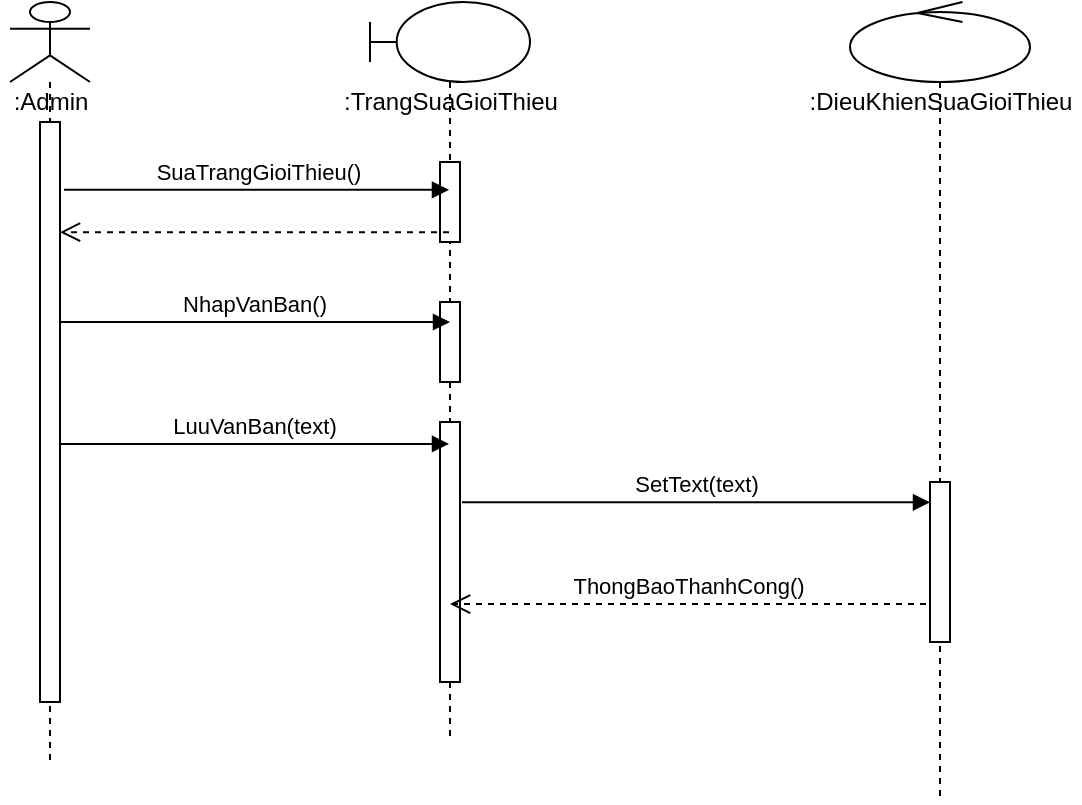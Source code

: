 <mxfile version="13.10.9" type="device"><diagram id="rX9NOOQTpsZj0fc1xjRS" name="Page-1"><mxGraphModel dx="1038" dy="575" grid="1" gridSize="10" guides="1" tooltips="1" connect="1" arrows="1" fold="1" page="1" pageScale="1" pageWidth="850" pageHeight="1100" math="0" shadow="0"><root><mxCell id="0"/><mxCell id="1" parent="0"/><mxCell id="0OJc4RMlYfGs7hthxQKW-1" value="" style="shape=umlLifeline;participant=umlActor;perimeter=lifelinePerimeter;whiteSpace=wrap;html=1;container=1;collapsible=0;recursiveResize=0;verticalAlign=top;spacingTop=36;outlineConnect=0;" vertex="1" parent="1"><mxGeometry x="70" y="30" width="40" height="380" as="geometry"/></mxCell><mxCell id="0OJc4RMlYfGs7hthxQKW-5" value="" style="html=1;points=[];perimeter=orthogonalPerimeter;" vertex="1" parent="0OJc4RMlYfGs7hthxQKW-1"><mxGeometry x="15" y="60" width="10" height="290" as="geometry"/></mxCell><mxCell id="0OJc4RMlYfGs7hthxQKW-3" value="" style="shape=umlLifeline;participant=umlBoundary;perimeter=lifelinePerimeter;whiteSpace=wrap;html=1;container=1;collapsible=0;recursiveResize=0;verticalAlign=top;spacingTop=36;outlineConnect=0;" vertex="1" parent="1"><mxGeometry x="250" y="30" width="80" height="370" as="geometry"/></mxCell><mxCell id="0OJc4RMlYfGs7hthxQKW-6" value="" style="html=1;points=[];perimeter=orthogonalPerimeter;" vertex="1" parent="0OJc4RMlYfGs7hthxQKW-3"><mxGeometry x="35" y="80" width="10" height="40" as="geometry"/></mxCell><mxCell id="0OJc4RMlYfGs7hthxQKW-9" value="" style="html=1;points=[];perimeter=orthogonalPerimeter;" vertex="1" parent="0OJc4RMlYfGs7hthxQKW-3"><mxGeometry x="35" y="150" width="10" height="40" as="geometry"/></mxCell><mxCell id="0OJc4RMlYfGs7hthxQKW-11" value="" style="html=1;points=[];perimeter=orthogonalPerimeter;" vertex="1" parent="0OJc4RMlYfGs7hthxQKW-3"><mxGeometry x="35" y="210" width="10" height="130" as="geometry"/></mxCell><mxCell id="0OJc4RMlYfGs7hthxQKW-4" value="" style="shape=umlLifeline;participant=umlControl;perimeter=lifelinePerimeter;whiteSpace=wrap;html=1;container=1;collapsible=0;recursiveResize=0;verticalAlign=top;spacingTop=36;outlineConnect=0;" vertex="1" parent="1"><mxGeometry x="490" y="30" width="90" height="400" as="geometry"/></mxCell><mxCell id="0OJc4RMlYfGs7hthxQKW-13" value="" style="html=1;points=[];perimeter=orthogonalPerimeter;" vertex="1" parent="0OJc4RMlYfGs7hthxQKW-4"><mxGeometry x="40" y="240" width="10" height="80" as="geometry"/></mxCell><mxCell id="0OJc4RMlYfGs7hthxQKW-7" value="SuaTrangGioiThieu()" style="html=1;verticalAlign=bottom;endArrow=block;exitX=1.2;exitY=0.117;exitDx=0;exitDy=0;exitPerimeter=0;" edge="1" parent="1" source="0OJc4RMlYfGs7hthxQKW-5" target="0OJc4RMlYfGs7hthxQKW-3"><mxGeometry width="80" relative="1" as="geometry"><mxPoint x="380" y="300" as="sourcePoint"/><mxPoint x="460" y="300" as="targetPoint"/></mxGeometry></mxCell><mxCell id="0OJc4RMlYfGs7hthxQKW-8" value="" style="html=1;verticalAlign=bottom;endArrow=open;dashed=1;endSize=8;entryX=1;entryY=0.19;entryDx=0;entryDy=0;entryPerimeter=0;" edge="1" parent="1" source="0OJc4RMlYfGs7hthxQKW-3" target="0OJc4RMlYfGs7hthxQKW-5"><mxGeometry relative="1" as="geometry"><mxPoint x="460" y="300" as="sourcePoint"/><mxPoint x="380" y="300" as="targetPoint"/></mxGeometry></mxCell><mxCell id="0OJc4RMlYfGs7hthxQKW-10" value="NhapVanBan()" style="html=1;verticalAlign=bottom;endArrow=block;exitX=1;exitY=0.345;exitDx=0;exitDy=0;exitPerimeter=0;" edge="1" parent="1" source="0OJc4RMlYfGs7hthxQKW-5"><mxGeometry width="80" relative="1" as="geometry"><mxPoint x="380" y="300" as="sourcePoint"/><mxPoint x="290" y="190" as="targetPoint"/></mxGeometry></mxCell><mxCell id="0OJc4RMlYfGs7hthxQKW-12" value="LuuVanBan(text)" style="html=1;verticalAlign=bottom;endArrow=block;exitX=1;exitY=0.555;exitDx=0;exitDy=0;exitPerimeter=0;" edge="1" parent="1" source="0OJc4RMlYfGs7hthxQKW-5" target="0OJc4RMlYfGs7hthxQKW-3"><mxGeometry width="80" relative="1" as="geometry"><mxPoint x="380" y="300" as="sourcePoint"/><mxPoint x="460" y="300" as="targetPoint"/></mxGeometry></mxCell><mxCell id="0OJc4RMlYfGs7hthxQKW-14" value="SetText(text)" style="html=1;verticalAlign=bottom;endArrow=block;exitX=1.1;exitY=0.309;exitDx=0;exitDy=0;exitPerimeter=0;" edge="1" parent="1" source="0OJc4RMlYfGs7hthxQKW-11" target="0OJc4RMlYfGs7hthxQKW-13"><mxGeometry width="80" relative="1" as="geometry"><mxPoint x="380" y="300" as="sourcePoint"/><mxPoint x="460" y="300" as="targetPoint"/></mxGeometry></mxCell><mxCell id="0OJc4RMlYfGs7hthxQKW-15" value="ThongBaoThanhCong()" style="html=1;verticalAlign=bottom;endArrow=open;dashed=1;endSize=8;exitX=-0.2;exitY=0.763;exitDx=0;exitDy=0;exitPerimeter=0;" edge="1" parent="1" source="0OJc4RMlYfGs7hthxQKW-13" target="0OJc4RMlYfGs7hthxQKW-3"><mxGeometry relative="1" as="geometry"><mxPoint x="460" y="300" as="sourcePoint"/><mxPoint x="380" y="300" as="targetPoint"/></mxGeometry></mxCell><mxCell id="0OJc4RMlYfGs7hthxQKW-16" value=":Admin" style="text;html=1;align=center;verticalAlign=middle;resizable=0;points=[];autosize=1;" vertex="1" parent="1"><mxGeometry x="65" y="70" width="50" height="20" as="geometry"/></mxCell><mxCell id="0OJc4RMlYfGs7hthxQKW-17" value=":TrangSuaGioiThieu" style="text;html=1;align=center;verticalAlign=middle;resizable=0;points=[];autosize=1;" vertex="1" parent="1"><mxGeometry x="230" y="70" width="120" height="20" as="geometry"/></mxCell><mxCell id="0OJc4RMlYfGs7hthxQKW-18" value=":DieuKhienSuaGioiThieu" style="text;html=1;align=center;verticalAlign=middle;resizable=0;points=[];autosize=1;" vertex="1" parent="1"><mxGeometry x="465" y="70" width="140" height="20" as="geometry"/></mxCell></root></mxGraphModel></diagram></mxfile>